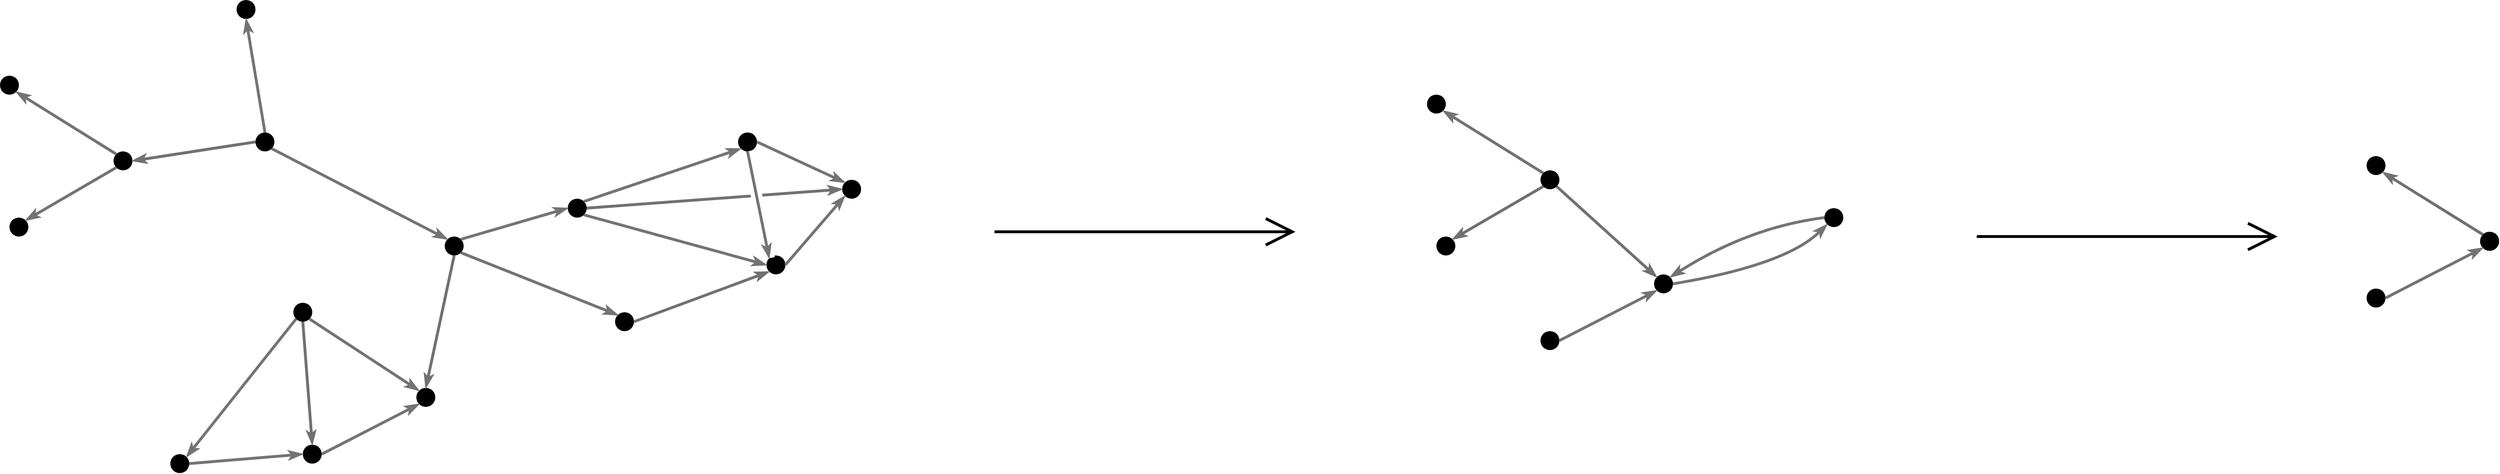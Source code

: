 <mxfile version="21.1.2" type="device">
  <diagram name="Page-1" id="gRb4Nd-JHRXPDlROZ7EG">
    <mxGraphModel dx="6210" dy="5200" grid="0" gridSize="10" guides="1" tooltips="1" connect="1" arrows="1" fold="1" page="1" pageScale="1" pageWidth="1700" pageHeight="1100" math="0" shadow="0">
      <root>
        <mxCell id="0" />
        <mxCell id="1" parent="0" />
        <mxCell id="hybEGSboPCoFTy7mBSYs-1" value="" style="ellipse;whiteSpace=wrap;html=1;aspect=fixed;strokeColor=none;fillColor=#000000;" parent="1" vertex="1">
          <mxGeometry x="636" y="-705" width="20" height="20" as="geometry" />
        </mxCell>
        <mxCell id="hybEGSboPCoFTy7mBSYs-4" value="" style="ellipse;whiteSpace=wrap;html=1;aspect=fixed;strokeColor=none;fillColor=#000000;" parent="1" vertex="1">
          <mxGeometry x="946" y="-815" width="20" height="20" as="geometry" />
        </mxCell>
        <mxCell id="hybEGSboPCoFTy7mBSYs-5" value="" style="ellipse;whiteSpace=wrap;html=1;aspect=fixed;strokeColor=none;fillColor=#000000;" parent="1" vertex="1">
          <mxGeometry x="816" y="-625" width="20" height="20" as="geometry" />
        </mxCell>
        <mxCell id="hybEGSboPCoFTy7mBSYs-6" value="" style="ellipse;whiteSpace=wrap;html=1;aspect=fixed;strokeColor=none;fillColor=#000000;" parent="1" vertex="1">
          <mxGeometry x="766" y="-745" width="20" height="20" as="geometry" />
        </mxCell>
        <mxCell id="hybEGSboPCoFTy7mBSYs-7" value="" style="ellipse;whiteSpace=wrap;html=1;aspect=fixed;strokeColor=none;fillColor=#000000;" parent="1" vertex="1">
          <mxGeometry x="976" y="-685" width="20" height="20" as="geometry" />
        </mxCell>
        <mxCell id="hybEGSboPCoFTy7mBSYs-8" value="" style="ellipse;whiteSpace=wrap;html=1;aspect=fixed;strokeColor=none;fillColor=#000000;" parent="1" vertex="1">
          <mxGeometry x="1056" y="-765" width="20" height="20" as="geometry" />
        </mxCell>
        <mxCell id="hybEGSboPCoFTy7mBSYs-9" value="" style="ellipse;whiteSpace=wrap;html=1;aspect=fixed;strokeColor=none;fillColor=#000000;" parent="1" vertex="1">
          <mxGeometry x="436" y="-815" width="20" height="20" as="geometry" />
        </mxCell>
        <mxCell id="hybEGSboPCoFTy7mBSYs-10" value="" style="ellipse;whiteSpace=wrap;html=1;aspect=fixed;strokeColor=none;fillColor=#000000;" parent="1" vertex="1">
          <mxGeometry x="486" y="-485" width="20" height="20" as="geometry" />
        </mxCell>
        <mxCell id="hybEGSboPCoFTy7mBSYs-11" value="" style="ellipse;whiteSpace=wrap;html=1;aspect=fixed;strokeColor=none;fillColor=#000000;" parent="1" vertex="1">
          <mxGeometry x="606" y="-545" width="20" height="20" as="geometry" />
        </mxCell>
        <mxCell id="hybEGSboPCoFTy7mBSYs-12" value="" style="ellipse;whiteSpace=wrap;html=1;aspect=fixed;strokeColor=none;fillColor=#000000;" parent="1" vertex="1">
          <mxGeometry x="476" y="-635" width="20" height="20" as="geometry" />
        </mxCell>
        <mxCell id="hybEGSboPCoFTy7mBSYs-13" value="" style="ellipse;whiteSpace=wrap;html=1;aspect=fixed;strokeColor=none;fillColor=#000000;" parent="1" vertex="1">
          <mxGeometry x="346" y="-475" width="20" height="20" as="geometry" />
        </mxCell>
        <mxCell id="hybEGSboPCoFTy7mBSYs-14" value="" style="ellipse;whiteSpace=wrap;html=1;aspect=fixed;strokeColor=none;fillColor=#000000;" parent="1" vertex="1">
          <mxGeometry x="416" y="-955" width="20" height="20" as="geometry" />
        </mxCell>
        <mxCell id="hybEGSboPCoFTy7mBSYs-15" value="" style="ellipse;whiteSpace=wrap;html=1;aspect=fixed;strokeColor=none;fillColor=#000000;" parent="1" vertex="1">
          <mxGeometry x="286" y="-795" width="20" height="20" as="geometry" />
        </mxCell>
        <mxCell id="hybEGSboPCoFTy7mBSYs-16" value="" style="ellipse;whiteSpace=wrap;html=1;aspect=fixed;strokeColor=none;fillColor=#000000;" parent="1" vertex="1">
          <mxGeometry x="166" y="-875" width="20" height="20" as="geometry" />
        </mxCell>
        <mxCell id="hybEGSboPCoFTy7mBSYs-17" value="" style="ellipse;whiteSpace=wrap;html=1;aspect=fixed;strokeColor=none;fillColor=#000000;" parent="1" vertex="1">
          <mxGeometry x="176" y="-725" width="20" height="20" as="geometry" />
        </mxCell>
        <mxCell id="hybEGSboPCoFTy7mBSYs-18" value="" style="endArrow=classicThin;html=1;rounded=0;endFill=1;strokeWidth=3;entryX=0;entryY=0;entryDx=0;entryDy=0;exitX=1;exitY=1;exitDx=0;exitDy=0;jumpStyle=none;jumpSize=21;strokeColor=#737373;" parent="1" source="hybEGSboPCoFTy7mBSYs-1" target="hybEGSboPCoFTy7mBSYs-5" edge="1">
          <mxGeometry width="50" height="50" relative="1" as="geometry">
            <mxPoint x="676" y="-685" as="sourcePoint" />
            <mxPoint x="746" y="-715" as="targetPoint" />
          </mxGeometry>
        </mxCell>
        <mxCell id="hybEGSboPCoFTy7mBSYs-20" value="" style="endArrow=classicThin;html=1;rounded=0;endFill=1;strokeWidth=3;entryX=0;entryY=0.5;entryDx=0;entryDy=0;exitX=1;exitY=0;exitDx=0;exitDy=0;jumpStyle=none;jumpSize=21;strokeColor=#737373;" parent="1" source="hybEGSboPCoFTy7mBSYs-1" target="hybEGSboPCoFTy7mBSYs-6" edge="1">
          <mxGeometry width="50" height="50" relative="1" as="geometry">
            <mxPoint x="663" y="-678" as="sourcePoint" />
            <mxPoint x="829" y="-612" as="targetPoint" />
          </mxGeometry>
        </mxCell>
        <mxCell id="hybEGSboPCoFTy7mBSYs-21" value="" style="endArrow=classicThin;html=1;rounded=0;endFill=1;strokeWidth=3;entryX=0;entryY=1;entryDx=0;entryDy=0;jumpStyle=none;jumpSize=21;strokeColor=#737373;exitX=1;exitY=0;exitDx=0;exitDy=0;" parent="1" source="hybEGSboPCoFTy7mBSYs-6" target="hybEGSboPCoFTy7mBSYs-4" edge="1">
          <mxGeometry width="50" height="50" relative="1" as="geometry">
            <mxPoint x="846" y="-805" as="sourcePoint" />
            <mxPoint x="839" y="-602" as="targetPoint" />
          </mxGeometry>
        </mxCell>
        <mxCell id="hybEGSboPCoFTy7mBSYs-22" value="" style="endArrow=classicThin;html=1;rounded=0;endFill=1;strokeWidth=3;entryX=0;entryY=1;entryDx=0;entryDy=0;exitX=1;exitY=0.5;exitDx=0;exitDy=0;jumpStyle=none;jumpSize=21;strokeColor=#707070;" parent="1" source="hybEGSboPCoFTy7mBSYs-5" target="hybEGSboPCoFTy7mBSYs-7" edge="1">
          <mxGeometry width="50" height="50" relative="1" as="geometry">
            <mxPoint x="683" y="-658" as="sourcePoint" />
            <mxPoint x="849" y="-592" as="targetPoint" />
          </mxGeometry>
        </mxCell>
        <mxCell id="hybEGSboPCoFTy7mBSYs-24" value="" style="endArrow=classicThin;html=1;rounded=0;endFill=1;strokeWidth=3;entryX=0;entryY=0;entryDx=0;entryDy=0;exitX=1;exitY=0.5;exitDx=0;exitDy=0;jumpStyle=none;jumpSize=21;strokeColor=#737373;" parent="1" source="hybEGSboPCoFTy7mBSYs-4" target="hybEGSboPCoFTy7mBSYs-8" edge="1">
          <mxGeometry width="50" height="50" relative="1" as="geometry">
            <mxPoint x="703" y="-638" as="sourcePoint" />
            <mxPoint x="869" y="-572" as="targetPoint" />
          </mxGeometry>
        </mxCell>
        <mxCell id="hybEGSboPCoFTy7mBSYs-25" value="" style="endArrow=classicThin;html=1;rounded=0;endFill=1;strokeWidth=3;entryX=0;entryY=1;entryDx=0;entryDy=0;exitX=1;exitY=0.5;exitDx=0;exitDy=0;jumpStyle=none;jumpSize=21;strokeColor=#737373;" parent="1" source="hybEGSboPCoFTy7mBSYs-7" target="hybEGSboPCoFTy7mBSYs-8" edge="1">
          <mxGeometry width="50" height="50" relative="1" as="geometry">
            <mxPoint x="713" y="-628" as="sourcePoint" />
            <mxPoint x="879" y="-562" as="targetPoint" />
          </mxGeometry>
        </mxCell>
        <mxCell id="hybEGSboPCoFTy7mBSYs-26" value="" style="endArrow=classicThin;html=1;rounded=0;endFill=1;strokeWidth=3;entryX=0;entryY=0.5;entryDx=0;entryDy=0;exitX=1;exitY=1;exitDx=0;exitDy=0;jumpStyle=none;jumpSize=21;strokeColor=#737373;" parent="1" source="hybEGSboPCoFTy7mBSYs-6" target="hybEGSboPCoFTy7mBSYs-7" edge="1">
          <mxGeometry width="50" height="50" relative="1" as="geometry">
            <mxPoint x="723" y="-618" as="sourcePoint" />
            <mxPoint x="889" y="-552" as="targetPoint" />
          </mxGeometry>
        </mxCell>
        <mxCell id="hybEGSboPCoFTy7mBSYs-27" value="" style="endArrow=classicThin;html=1;rounded=0;endFill=1;strokeWidth=3;entryX=0;entryY=0.5;entryDx=0;entryDy=0;exitX=1;exitY=0.5;exitDx=0;exitDy=0;jumpStyle=none;jumpSize=21;strokeColor=#707070;" parent="1" source="hybEGSboPCoFTy7mBSYs-6" target="hybEGSboPCoFTy7mBSYs-8" edge="1">
          <mxGeometry width="50" height="50" relative="1" as="geometry">
            <mxPoint x="733" y="-608" as="sourcePoint" />
            <mxPoint x="899" y="-542" as="targetPoint" />
          </mxGeometry>
        </mxCell>
        <mxCell id="hybEGSboPCoFTy7mBSYs-23" value="" style="endArrow=none;html=1;rounded=0;endFill=0;strokeWidth=12;entryX=0;entryY=0;entryDx=0;entryDy=0;exitX=0.5;exitY=1;exitDx=0;exitDy=0;jumpStyle=none;jumpSize=21;strokeColor=#FFFFFF;" parent="1" source="hybEGSboPCoFTy7mBSYs-4" target="hybEGSboPCoFTy7mBSYs-7" edge="1">
          <mxGeometry width="50" height="50" relative="1" as="geometry">
            <mxPoint x="693" y="-648" as="sourcePoint" />
            <mxPoint x="859" y="-582" as="targetPoint" />
          </mxGeometry>
        </mxCell>
        <mxCell id="hybEGSboPCoFTy7mBSYs-28" value="" style="endArrow=classicThin;html=1;rounded=0;endFill=1;strokeWidth=3;entryX=0;entryY=0;entryDx=0;entryDy=0;jumpStyle=none;jumpSize=21;strokeColor=#737373;" parent="1" target="hybEGSboPCoFTy7mBSYs-7" edge="1">
          <mxGeometry width="50" height="50" relative="1" as="geometry">
            <mxPoint x="956" y="-795" as="sourcePoint" />
            <mxPoint x="1159" y="-572" as="targetPoint" />
          </mxGeometry>
        </mxCell>
        <mxCell id="hybEGSboPCoFTy7mBSYs-29" value="" style="endArrow=classicThin;html=1;rounded=0;endFill=1;strokeWidth=3;entryX=0.5;entryY=0;entryDx=0;entryDy=0;exitX=0.5;exitY=1;exitDx=0;exitDy=0;jumpStyle=none;jumpSize=21;strokeColor=#707070;" parent="1" source="hybEGSboPCoFTy7mBSYs-1" target="hybEGSboPCoFTy7mBSYs-11" edge="1">
          <mxGeometry width="50" height="50" relative="1" as="geometry">
            <mxPoint x="663" y="-678" as="sourcePoint" />
            <mxPoint x="829" y="-612" as="targetPoint" />
          </mxGeometry>
        </mxCell>
        <mxCell id="hybEGSboPCoFTy7mBSYs-30" value="" style="endArrow=classicThin;html=1;rounded=0;endFill=1;strokeWidth=3;entryX=0;entryY=0;entryDx=0;entryDy=0;exitX=1;exitY=1;exitDx=0;exitDy=0;jumpStyle=none;jumpSize=21;strokeColor=#737373;" parent="1" source="hybEGSboPCoFTy7mBSYs-12" target="hybEGSboPCoFTy7mBSYs-11" edge="1">
          <mxGeometry width="50" height="50" relative="1" as="geometry">
            <mxPoint x="673" y="-668" as="sourcePoint" />
            <mxPoint x="839" y="-602" as="targetPoint" />
          </mxGeometry>
        </mxCell>
        <mxCell id="hybEGSboPCoFTy7mBSYs-31" value="" style="endArrow=classicThin;html=1;rounded=0;endFill=1;strokeWidth=3;entryX=0.5;entryY=0;entryDx=0;entryDy=0;exitX=0.5;exitY=1;exitDx=0;exitDy=0;jumpStyle=none;jumpSize=21;strokeColor=#707070;" parent="1" source="hybEGSboPCoFTy7mBSYs-12" target="hybEGSboPCoFTy7mBSYs-10" edge="1">
          <mxGeometry width="50" height="50" relative="1" as="geometry">
            <mxPoint x="683" y="-658" as="sourcePoint" />
            <mxPoint x="849" y="-592" as="targetPoint" />
          </mxGeometry>
        </mxCell>
        <mxCell id="hybEGSboPCoFTy7mBSYs-32" value="" style="endArrow=classicThin;html=1;rounded=0;endFill=1;strokeWidth=3;entryX=1;entryY=0;entryDx=0;entryDy=0;exitX=0;exitY=1;exitDx=0;exitDy=0;jumpStyle=none;jumpSize=21;strokeColor=#737373;" parent="1" source="hybEGSboPCoFTy7mBSYs-12" target="hybEGSboPCoFTy7mBSYs-13" edge="1">
          <mxGeometry width="50" height="50" relative="1" as="geometry">
            <mxPoint x="693" y="-648" as="sourcePoint" />
            <mxPoint x="859" y="-582" as="targetPoint" />
          </mxGeometry>
        </mxCell>
        <mxCell id="hybEGSboPCoFTy7mBSYs-33" value="" style="endArrow=classicThin;html=1;rounded=0;endFill=1;strokeWidth=3;entryX=0;entryY=0.5;entryDx=0;entryDy=0;exitX=1;exitY=0.5;exitDx=0;exitDy=0;jumpStyle=none;jumpSize=21;strokeColor=#737373;" parent="1" source="hybEGSboPCoFTy7mBSYs-13" target="hybEGSboPCoFTy7mBSYs-10" edge="1">
          <mxGeometry width="50" height="50" relative="1" as="geometry">
            <mxPoint x="703" y="-638" as="sourcePoint" />
            <mxPoint x="869" y="-572" as="targetPoint" />
          </mxGeometry>
        </mxCell>
        <mxCell id="hybEGSboPCoFTy7mBSYs-34" value="" style="endArrow=classicThin;html=1;rounded=0;endFill=1;strokeWidth=3;entryX=0;entryY=1;entryDx=0;entryDy=0;exitX=1;exitY=0.5;exitDx=0;exitDy=0;jumpStyle=none;jumpSize=21;strokeColor=#737373;" parent="1" source="hybEGSboPCoFTy7mBSYs-10" target="hybEGSboPCoFTy7mBSYs-11" edge="1">
          <mxGeometry width="50" height="50" relative="1" as="geometry">
            <mxPoint x="713" y="-628" as="sourcePoint" />
            <mxPoint x="879" y="-562" as="targetPoint" />
          </mxGeometry>
        </mxCell>
        <mxCell id="hybEGSboPCoFTy7mBSYs-35" value="" style="endArrow=classicThin;html=1;rounded=0;endFill=1;strokeWidth=3;exitX=1;exitY=1;exitDx=0;exitDy=0;jumpStyle=none;jumpSize=21;strokeColor=#737373;entryX=0;entryY=0;entryDx=0;entryDy=0;" parent="1" source="hybEGSboPCoFTy7mBSYs-9" target="hybEGSboPCoFTy7mBSYs-1" edge="1">
          <mxGeometry width="50" height="50" relative="1" as="geometry">
            <mxPoint x="663" y="-678" as="sourcePoint" />
            <mxPoint x="626" y="-798" as="targetPoint" />
          </mxGeometry>
        </mxCell>
        <mxCell id="hybEGSboPCoFTy7mBSYs-36" value="" style="endArrow=classicThin;html=1;rounded=0;endFill=1;strokeWidth=3;entryX=0.5;entryY=1;entryDx=0;entryDy=0;exitX=0.5;exitY=0;exitDx=0;exitDy=0;jumpStyle=none;jumpSize=21;strokeColor=#737373;" parent="1" source="hybEGSboPCoFTy7mBSYs-9" target="hybEGSboPCoFTy7mBSYs-14" edge="1">
          <mxGeometry width="50" height="50" relative="1" as="geometry">
            <mxPoint x="673" y="-668" as="sourcePoint" />
            <mxPoint x="839" y="-602" as="targetPoint" />
          </mxGeometry>
        </mxCell>
        <mxCell id="hybEGSboPCoFTy7mBSYs-37" value="" style="endArrow=classicThin;html=1;rounded=0;endFill=1;strokeWidth=3;entryX=1;entryY=0.5;entryDx=0;entryDy=0;exitX=0;exitY=0.5;exitDx=0;exitDy=0;jumpStyle=none;jumpSize=21;strokeColor=#707070;fontColor=#FF330A;" parent="1" source="hybEGSboPCoFTy7mBSYs-9" target="hybEGSboPCoFTy7mBSYs-15" edge="1">
          <mxGeometry width="50" height="50" relative="1" as="geometry">
            <mxPoint x="683" y="-658" as="sourcePoint" />
            <mxPoint x="849" y="-592" as="targetPoint" />
          </mxGeometry>
        </mxCell>
        <mxCell id="hybEGSboPCoFTy7mBSYs-38" value="" style="endArrow=classicThin;html=1;rounded=0;endFill=1;strokeWidth=3;entryX=1;entryY=1;entryDx=0;entryDy=0;exitX=0;exitY=0;exitDx=0;exitDy=0;jumpStyle=none;jumpSize=21;strokeColor=#737373;" parent="1" source="hybEGSboPCoFTy7mBSYs-15" target="hybEGSboPCoFTy7mBSYs-16" edge="1">
          <mxGeometry width="50" height="50" relative="1" as="geometry">
            <mxPoint x="693" y="-648" as="sourcePoint" />
            <mxPoint x="859" y="-582" as="targetPoint" />
          </mxGeometry>
        </mxCell>
        <mxCell id="hybEGSboPCoFTy7mBSYs-39" value="" style="endArrow=classicThin;html=1;rounded=0;endFill=1;strokeWidth=3;entryX=1;entryY=0;entryDx=0;entryDy=0;exitX=0;exitY=1;exitDx=0;exitDy=0;jumpStyle=none;jumpSize=21;strokeColor=#737373;" parent="1" source="hybEGSboPCoFTy7mBSYs-15" target="hybEGSboPCoFTy7mBSYs-17" edge="1">
          <mxGeometry width="50" height="50" relative="1" as="geometry">
            <mxPoint x="703" y="-638" as="sourcePoint" />
            <mxPoint x="869" y="-572" as="targetPoint" />
          </mxGeometry>
        </mxCell>
        <mxCell id="hybEGSboPCoFTy7mBSYs-128" value="" style="ellipse;whiteSpace=wrap;html=1;aspect=fixed;strokeColor=none;fillColor=#000000;" parent="1" vertex="1">
          <mxGeometry x="1914" y="-665" width="20" height="20" as="geometry" />
        </mxCell>
        <mxCell id="hybEGSboPCoFTy7mBSYs-131" value="" style="ellipse;whiteSpace=wrap;html=1;aspect=fixed;strokeColor=none;fillColor=#000000;" parent="1" vertex="1">
          <mxGeometry x="1794" y="-775" width="20" height="20" as="geometry" />
        </mxCell>
        <mxCell id="hybEGSboPCoFTy7mBSYs-132" value="" style="ellipse;whiteSpace=wrap;html=1;aspect=fixed;strokeColor=none;fillColor=#000000;" parent="1" vertex="1">
          <mxGeometry x="1794" y="-605" width="20" height="20" as="geometry" />
        </mxCell>
        <mxCell id="hybEGSboPCoFTy7mBSYs-135" value="" style="ellipse;whiteSpace=wrap;html=1;aspect=fixed;strokeColor=none;fillColor=#000000;" parent="1" vertex="1">
          <mxGeometry x="1674" y="-855" width="20" height="20" as="geometry" />
        </mxCell>
        <mxCell id="hybEGSboPCoFTy7mBSYs-136" value="" style="ellipse;whiteSpace=wrap;html=1;aspect=fixed;strokeColor=none;fillColor=#000000;" parent="1" vertex="1">
          <mxGeometry x="1684" y="-705" width="20" height="20" as="geometry" />
        </mxCell>
        <mxCell id="hybEGSboPCoFTy7mBSYs-139" value="" style="endArrow=classicThin;html=1;rounded=0;endFill=1;strokeWidth=3;entryX=0;entryY=1;entryDx=0;entryDy=0;exitX=1;exitY=0.5;exitDx=0;exitDy=0;jumpStyle=none;jumpSize=21;strokeColor=#737373;" parent="1" source="hybEGSboPCoFTy7mBSYs-132" edge="1">
          <mxGeometry width="50" height="50" relative="1" as="geometry">
            <mxPoint x="2021" y="-748" as="sourcePoint" />
            <mxPoint x="1916.929" y="-647.929" as="targetPoint" />
          </mxGeometry>
        </mxCell>
        <mxCell id="hybEGSboPCoFTy7mBSYs-140" value="" style="endArrow=classicThin;html=1;rounded=0;endFill=1;strokeWidth=3;exitX=1;exitY=1;exitDx=0;exitDy=0;jumpStyle=none;jumpSize=21;strokeColor=#707070;entryX=0;entryY=0;entryDx=0;entryDy=0;" parent="1" source="hybEGSboPCoFTy7mBSYs-131" target="hybEGSboPCoFTy7mBSYs-128" edge="1">
          <mxGeometry width="50" height="50" relative="1" as="geometry">
            <mxPoint x="1941" y="-638" as="sourcePoint" />
            <mxPoint x="1904" y="-758" as="targetPoint" />
          </mxGeometry>
        </mxCell>
        <mxCell id="hybEGSboPCoFTy7mBSYs-142" value="" style="endArrow=classicThin;html=1;rounded=0;endFill=1;strokeWidth=3;entryX=1;entryY=1;entryDx=0;entryDy=0;exitX=0;exitY=0;exitDx=0;exitDy=0;jumpStyle=none;jumpSize=21;strokeColor=#737373;" parent="1" target="hybEGSboPCoFTy7mBSYs-135" edge="1">
          <mxGeometry width="50" height="50" relative="1" as="geometry">
            <mxPoint x="1796.929" y="-772.071" as="sourcePoint" />
            <mxPoint x="2367" y="-562" as="targetPoint" />
          </mxGeometry>
        </mxCell>
        <mxCell id="hybEGSboPCoFTy7mBSYs-143" value="" style="endArrow=classicThin;html=1;rounded=0;endFill=1;strokeWidth=3;entryX=1;entryY=0;entryDx=0;entryDy=0;exitX=0;exitY=1;exitDx=0;exitDy=0;jumpStyle=none;jumpSize=21;strokeColor=#707070;" parent="1" target="hybEGSboPCoFTy7mBSYs-136" edge="1">
          <mxGeometry width="50" height="50" relative="1" as="geometry">
            <mxPoint x="1796.929" y="-757.929" as="sourcePoint" />
            <mxPoint x="2377" y="-552" as="targetPoint" />
          </mxGeometry>
        </mxCell>
        <mxCell id="hybEGSboPCoFTy7mBSYs-157" value="" style="ellipse;whiteSpace=wrap;html=1;aspect=fixed;strokeColor=none;fillColor=#000000;" parent="1" vertex="1">
          <mxGeometry x="2094" y="-735" width="20" height="20" as="geometry" />
        </mxCell>
        <mxCell id="hybEGSboPCoFTy7mBSYs-159" value="" style="curved=1;endArrow=classicThin;html=1;rounded=0;exitX=0;exitY=0.5;exitDx=0;exitDy=0;entryX=1;entryY=0;entryDx=0;entryDy=0;strokeWidth=3;strokeColor=#737373;endFill=1;" parent="1" source="hybEGSboPCoFTy7mBSYs-157" edge="1">
          <mxGeometry width="50" height="50" relative="1" as="geometry">
            <mxPoint x="2071" y="-785" as="sourcePoint" />
            <mxPoint x="1931.071" y="-662.071" as="targetPoint" />
            <Array as="points">
              <mxPoint x="2014" y="-715" />
            </Array>
          </mxGeometry>
        </mxCell>
        <mxCell id="hybEGSboPCoFTy7mBSYs-160" value="" style="curved=1;endArrow=none;html=1;rounded=0;strokeWidth=3;strokeColor=#737373;endFill=0;startArrow=classicThin;startFill=1;exitX=0;exitY=1;exitDx=0;exitDy=0;entryX=1;entryY=0.5;entryDx=0;entryDy=0;" parent="1" source="hybEGSboPCoFTy7mBSYs-157" edge="1">
          <mxGeometry width="50" height="50" relative="1" as="geometry">
            <mxPoint x="2074" y="-778" as="sourcePoint" />
            <mxPoint x="1934" y="-655" as="targetPoint" />
            <Array as="points">
              <mxPoint x="2054" y="-675" />
            </Array>
          </mxGeometry>
        </mxCell>
        <mxCell id="hybEGSboPCoFTy7mBSYs-185" value="" style="ellipse;whiteSpace=wrap;html=1;aspect=fixed;strokeColor=none;fillColor=#000000;" parent="1" vertex="1">
          <mxGeometry x="2787" y="-710" width="20" height="20" as="geometry" />
        </mxCell>
        <mxCell id="hybEGSboPCoFTy7mBSYs-186" value="" style="ellipse;whiteSpace=wrap;html=1;aspect=fixed;strokeColor=none;fillColor=#000000;" parent="1" vertex="1">
          <mxGeometry x="2787" y="-710" width="20" height="20" as="geometry" />
        </mxCell>
        <mxCell id="hybEGSboPCoFTy7mBSYs-187" value="" style="ellipse;whiteSpace=wrap;html=1;aspect=fixed;strokeColor=none;fillColor=#000000;" parent="1" vertex="1">
          <mxGeometry x="2667" y="-650" width="20" height="20" as="geometry" />
        </mxCell>
        <mxCell id="hybEGSboPCoFTy7mBSYs-188" value="" style="ellipse;whiteSpace=wrap;html=1;aspect=fixed;strokeColor=none;fillColor=#000000;" parent="1" vertex="1">
          <mxGeometry x="2667" y="-790" width="20" height="20" as="geometry" />
        </mxCell>
        <mxCell id="hybEGSboPCoFTy7mBSYs-189" value="" style="endArrow=classicThin;html=1;rounded=0;endFill=1;strokeWidth=3;entryX=0;entryY=1;entryDx=0;entryDy=0;exitX=1;exitY=0.5;exitDx=0;exitDy=0;jumpStyle=none;jumpSize=21;strokeColor=#737373;" parent="1" source="hybEGSboPCoFTy7mBSYs-187" edge="1">
          <mxGeometry width="50" height="50" relative="1" as="geometry">
            <mxPoint x="2894" y="-793" as="sourcePoint" />
            <mxPoint x="2789.929" y="-692.929" as="targetPoint" />
          </mxGeometry>
        </mxCell>
        <mxCell id="hybEGSboPCoFTy7mBSYs-190" value="" style="endArrow=classicThin;html=1;rounded=0;endFill=1;strokeWidth=3;entryX=1;entryY=1;entryDx=0;entryDy=0;exitX=0;exitY=0;exitDx=0;exitDy=0;jumpStyle=none;jumpSize=21;strokeColor=#707070;" parent="1" target="hybEGSboPCoFTy7mBSYs-188" edge="1">
          <mxGeometry width="50" height="50" relative="1" as="geometry">
            <mxPoint x="2789.929" y="-707.071" as="sourcePoint" />
            <mxPoint x="3360" y="-497" as="targetPoint" />
          </mxGeometry>
        </mxCell>
        <mxCell id="hybEGSboPCoFTy7mBSYs-212" value="" style="endArrow=open;html=1;rounded=0;endFill=0;strokeWidth=3;endSize=25;" parent="1" edge="1">
          <mxGeometry width="50" height="50" relative="1" as="geometry">
            <mxPoint x="2255" y="-705" as="sourcePoint" />
            <mxPoint x="2573" y="-705" as="targetPoint" />
          </mxGeometry>
        </mxCell>
        <mxCell id="1cb2fhuSVc8_OCRmDmwJ-1" value="" style="endArrow=open;html=1;rounded=0;endFill=0;strokeWidth=3;endSize=25;" edge="1" parent="1">
          <mxGeometry width="50" height="50" relative="1" as="geometry">
            <mxPoint x="1217" y="-710" as="sourcePoint" />
            <mxPoint x="1535" y="-710" as="targetPoint" />
          </mxGeometry>
        </mxCell>
      </root>
    </mxGraphModel>
  </diagram>
</mxfile>
